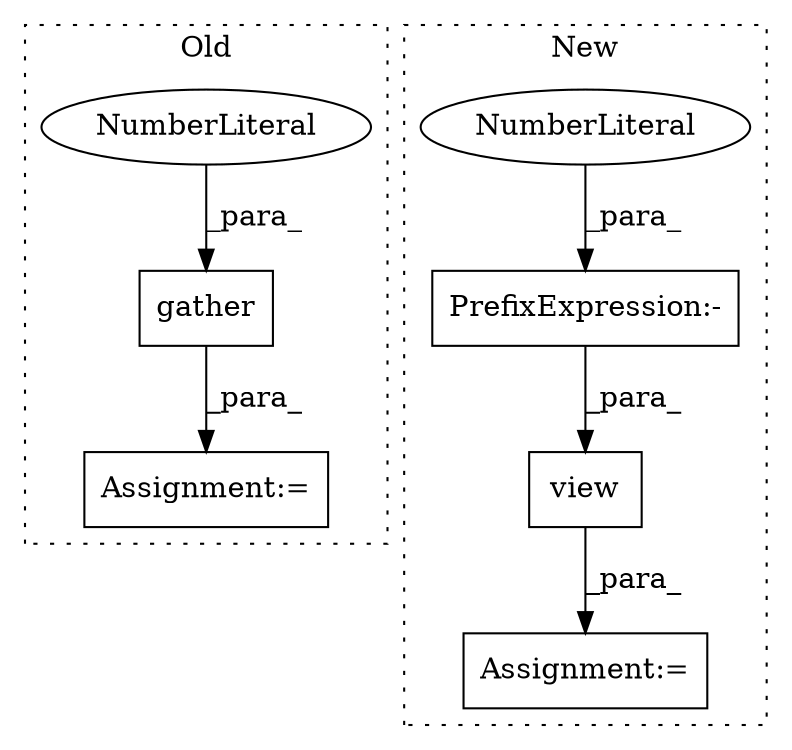 digraph G {
subgraph cluster0 {
1 [label="gather" a="32" s="575,587" l="7,1" shape="box"];
3 [label="NumberLiteral" a="34" s="582" l="1" shape="ellipse"];
7 [label="Assignment:=" a="7" s="600" l="2" shape="box"];
label = "Old";
style="dotted";
}
subgraph cluster1 {
2 [label="view" a="32" s="772,781" l="5,1" shape="box"];
4 [label="PrefixExpression:-" a="38" s="777" l="1" shape="box"];
5 [label="NumberLiteral" a="34" s="778" l="1" shape="ellipse"];
6 [label="Assignment:=" a="7" s="809" l="1" shape="box"];
label = "New";
style="dotted";
}
1 -> 7 [label="_para_"];
2 -> 6 [label="_para_"];
3 -> 1 [label="_para_"];
4 -> 2 [label="_para_"];
5 -> 4 [label="_para_"];
}